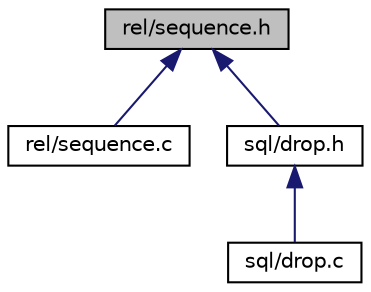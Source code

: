 digraph "rel/sequence.h"
{
  bgcolor="transparent";
  edge [fontname="Helvetica",fontsize="10",labelfontname="Helvetica",labelfontsize="10"];
  node [fontname="Helvetica",fontsize="10",shape=record];
  Node1 [label="rel/sequence.h",height=0.2,width=0.4,color="black", fillcolor="grey75", style="filled" fontcolor="black"];
  Node1 -> Node2 [dir="back",color="midnightblue",fontsize="10",style="solid"];
  Node2 [label="rel/sequence.c",height=0.2,width=0.4,color="black",URL="$sequence_8c.html"];
  Node1 -> Node3 [dir="back",color="midnightblue",fontsize="10",style="solid"];
  Node3 [label="sql/drop.h",height=0.2,width=0.4,color="black",URL="$drop_8h.html"];
  Node3 -> Node4 [dir="back",color="midnightblue",fontsize="10",style="solid"];
  Node4 [label="sql/drop.c",height=0.2,width=0.4,color="black",URL="$drop_8c.html"];
}
